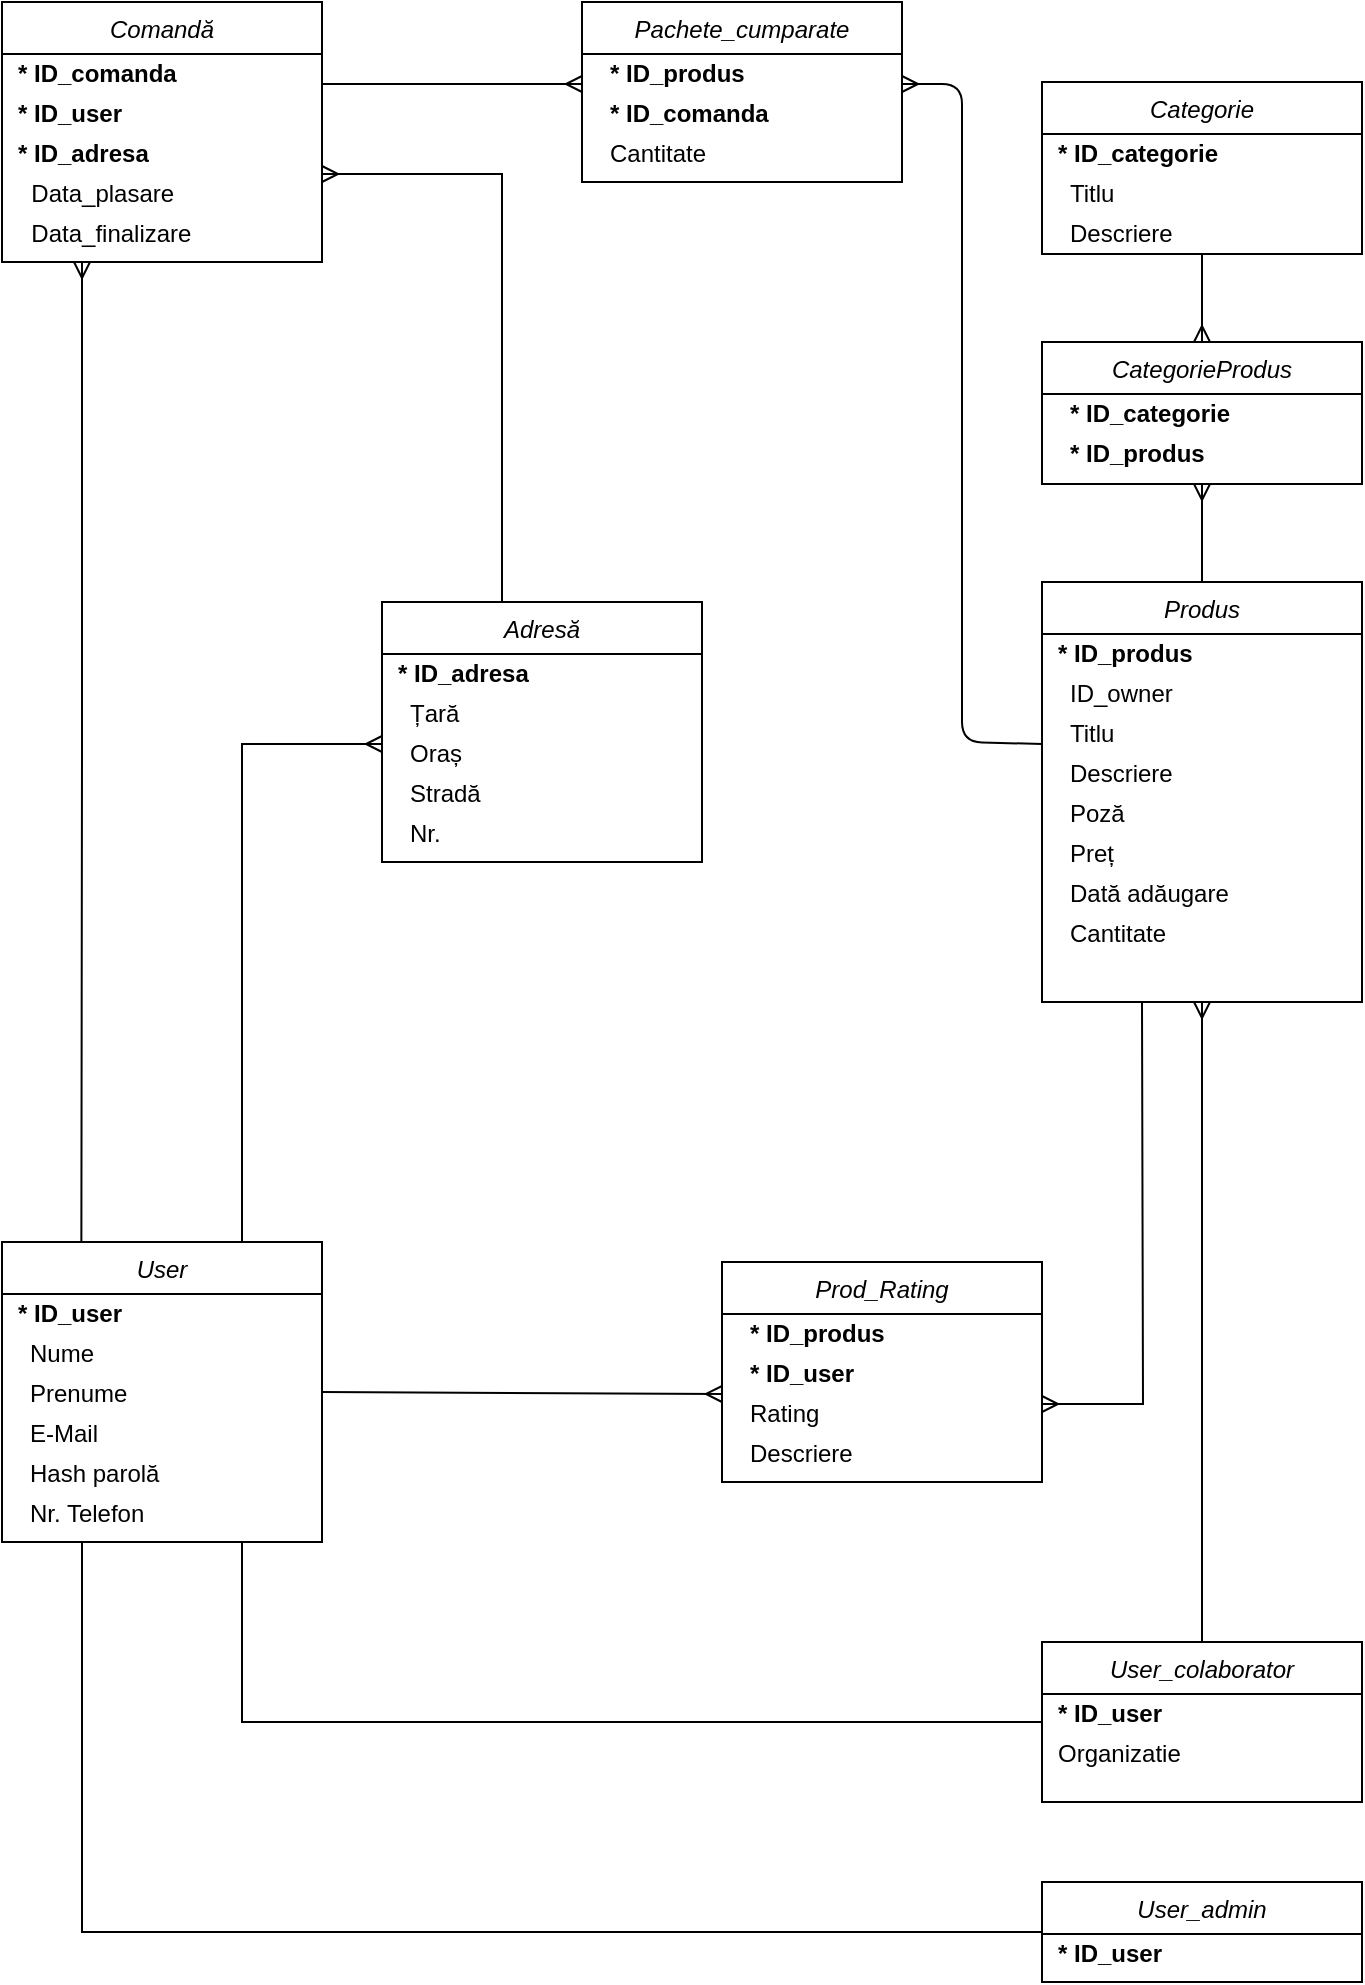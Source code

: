 <mxfile version="13.8.8" type="device"><diagram id="C5RBs43oDa-KdzZeNtuy" name="Page-1"><mxGraphModel dx="1286" dy="662" grid="1" gridSize="10" guides="1" tooltips="1" connect="1" arrows="1" fold="1" page="1" pageScale="1" pageWidth="827" pageHeight="1169" math="0" shadow="0"><root><mxCell id="WIyWlLk6GJQsqaUBKTNV-0"/><mxCell id="WIyWlLk6GJQsqaUBKTNV-1" parent="WIyWlLk6GJQsqaUBKTNV-0"/><mxCell id="U5Rbu05Y3l5W-2zRt4SI-38" style="edgeStyle=orthogonalEdgeStyle;rounded=0;orthogonalLoop=1;jettySize=auto;html=1;exitX=0.25;exitY=1;exitDx=0;exitDy=0;startArrow=none;startFill=0;endArrow=none;endFill=0;strokeColor=#000000;entryX=0;entryY=0.5;entryDx=0;entryDy=0;" edge="1" parent="WIyWlLk6GJQsqaUBKTNV-1" source="zkfFHV4jXpPFQw0GAbJ--0" target="U5Rbu05Y3l5W-2zRt4SI-18"><mxGeometry relative="1" as="geometry"><mxPoint x="199.69" y="1000" as="targetPoint"/></mxGeometry></mxCell><mxCell id="U5Rbu05Y3l5W-2zRt4SI-43" style="edgeStyle=orthogonalEdgeStyle;rounded=0;orthogonalLoop=1;jettySize=auto;html=1;exitX=0.75;exitY=0;exitDx=0;exitDy=0;entryX=0;entryY=0.25;entryDx=0;entryDy=0;startArrow=none;startFill=0;endArrow=ERmany;endFill=0;strokeColor=#000000;" edge="1" parent="WIyWlLk6GJQsqaUBKTNV-1" source="zkfFHV4jXpPFQw0GAbJ--0" target="4s-tZ2UFt2kNcWh4OtlA-17"><mxGeometry relative="1" as="geometry"/></mxCell><mxCell id="zkfFHV4jXpPFQw0GAbJ--0" value="User" style="swimlane;fontStyle=2;align=center;verticalAlign=top;childLayout=stackLayout;horizontal=1;startSize=26;horizontalStack=0;resizeParent=1;resizeLast=0;collapsible=1;marginBottom=0;rounded=0;shadow=0;strokeWidth=1;" parent="WIyWlLk6GJQsqaUBKTNV-1" vertex="1"><mxGeometry x="40" y="660" width="160" height="150" as="geometry"><mxRectangle x="230" y="140" width="160" height="26" as="alternateBounds"/></mxGeometry></mxCell><mxCell id="4s-tZ2UFt2kNcWh4OtlA-9" value="&lt;div align=&quot;left&quot;&gt;&lt;b&gt;* ID_user&lt;/b&gt;&lt;/div&gt;" style="text;html=1;strokeColor=none;fillColor=none;align=left;verticalAlign=middle;whiteSpace=wrap;rounded=0;spacingLeft=6;" parent="zkfFHV4jXpPFQw0GAbJ--0" vertex="1"><mxGeometry y="26" width="160" height="20" as="geometry"/></mxCell><mxCell id="4s-tZ2UFt2kNcWh4OtlA-20" value="Nume" style="text;strokeColor=none;fillColor=none;align=left;verticalAlign=middle;rounded=0;perimeterSpacing=0;whiteSpace=wrap;html=1;spacingTop=0;spacingLeft=12;" parent="zkfFHV4jXpPFQw0GAbJ--0" vertex="1"><mxGeometry y="46" width="160" height="20" as="geometry"/></mxCell><mxCell id="4s-tZ2UFt2kNcWh4OtlA-10" value="Prenume" style="text;strokeColor=none;fillColor=none;align=left;verticalAlign=middle;rounded=0;perimeterSpacing=0;whiteSpace=wrap;html=1;spacingTop=0;spacingLeft=12;" parent="zkfFHV4jXpPFQw0GAbJ--0" vertex="1"><mxGeometry y="66" width="160" height="20" as="geometry"/></mxCell><mxCell id="4s-tZ2UFt2kNcWh4OtlA-11" value="E-Mail" style="text;strokeColor=none;fillColor=none;align=left;verticalAlign=middle;rounded=0;perimeterSpacing=0;whiteSpace=wrap;html=1;spacingTop=0;spacingLeft=12;" parent="zkfFHV4jXpPFQw0GAbJ--0" vertex="1"><mxGeometry y="86" width="160" height="20" as="geometry"/></mxCell><mxCell id="4s-tZ2UFt2kNcWh4OtlA-23" value="Hash parolă" style="text;strokeColor=none;fillColor=none;align=left;verticalAlign=middle;rounded=0;perimeterSpacing=0;whiteSpace=wrap;html=1;spacingTop=0;spacingLeft=12;" parent="zkfFHV4jXpPFQw0GAbJ--0" vertex="1"><mxGeometry y="106" width="160" height="20" as="geometry"/></mxCell><mxCell id="4s-tZ2UFt2kNcWh4OtlA-12" value="Nr. Telefon" style="text;strokeColor=none;fillColor=none;align=left;verticalAlign=middle;rounded=0;perimeterSpacing=0;whiteSpace=wrap;html=1;spacingTop=0;spacingLeft=12;" parent="zkfFHV4jXpPFQw0GAbJ--0" vertex="1"><mxGeometry y="126" width="160" height="20" as="geometry"/></mxCell><mxCell id="Nmo1Qx8wmLVftthDTUEi-4" value="Categorie" style="swimlane;fontStyle=2;align=center;verticalAlign=top;childLayout=stackLayout;horizontal=1;startSize=26;horizontalStack=0;resizeParent=1;resizeLast=0;collapsible=1;marginBottom=0;rounded=0;shadow=0;strokeWidth=1;" parent="WIyWlLk6GJQsqaUBKTNV-1" vertex="1"><mxGeometry x="560" y="80" width="160" height="86" as="geometry"><mxRectangle x="230" y="140" width="160" height="26" as="alternateBounds"/></mxGeometry></mxCell><mxCell id="4s-tZ2UFt2kNcWh4OtlA-34" value="&lt;div align=&quot;left&quot;&gt;&lt;b&gt;* ID_categorie&lt;/b&gt;&lt;/div&gt;" style="text;html=1;strokeColor=none;fillColor=none;align=left;verticalAlign=middle;whiteSpace=wrap;rounded=0;spacingLeft=6;" parent="Nmo1Qx8wmLVftthDTUEi-4" vertex="1"><mxGeometry y="26" width="160" height="20" as="geometry"/></mxCell><mxCell id="4s-tZ2UFt2kNcWh4OtlA-35" value="Titlu" style="text;strokeColor=none;fillColor=none;align=left;verticalAlign=middle;rounded=0;perimeterSpacing=0;whiteSpace=wrap;html=1;spacingTop=0;spacingLeft=12;" parent="Nmo1Qx8wmLVftthDTUEi-4" vertex="1"><mxGeometry y="46" width="160" height="20" as="geometry"/></mxCell><mxCell id="4s-tZ2UFt2kNcWh4OtlA-36" value="Descriere" style="text;strokeColor=none;fillColor=none;align=left;verticalAlign=middle;rounded=0;perimeterSpacing=0;whiteSpace=wrap;html=1;spacingTop=0;spacingLeft=12;" parent="Nmo1Qx8wmLVftthDTUEi-4" vertex="1"><mxGeometry y="66" width="160" height="20" as="geometry"/></mxCell><mxCell id="Nmo1Qx8wmLVftthDTUEi-5" value="Produs" style="swimlane;fontStyle=2;align=center;verticalAlign=top;childLayout=stackLayout;horizontal=1;startSize=26;horizontalStack=0;resizeParent=1;resizeLast=0;collapsible=1;marginBottom=0;rounded=0;shadow=0;strokeWidth=1;" parent="WIyWlLk6GJQsqaUBKTNV-1" vertex="1"><mxGeometry x="560" y="330" width="160" height="210" as="geometry"><mxRectangle x="230" y="140" width="160" height="26" as="alternateBounds"/></mxGeometry></mxCell><mxCell id="4s-tZ2UFt2kNcWh4OtlA-1" value="&lt;div align=&quot;left&quot;&gt;&lt;b&gt;* ID_produs&lt;/b&gt;&lt;/div&gt;" style="text;html=1;strokeColor=none;fillColor=none;align=left;verticalAlign=middle;whiteSpace=wrap;rounded=0;spacingLeft=6;" parent="Nmo1Qx8wmLVftthDTUEi-5" vertex="1"><mxGeometry y="26" width="160" height="20" as="geometry"/></mxCell><mxCell id="4s-tZ2UFt2kNcWh4OtlA-32" value="ID_owner" style="text;strokeColor=none;fillColor=none;align=left;verticalAlign=middle;rounded=0;perimeterSpacing=0;whiteSpace=wrap;html=1;spacingTop=0;spacingLeft=12;" parent="Nmo1Qx8wmLVftthDTUEi-5" vertex="1"><mxGeometry y="46" width="160" height="20" as="geometry"/></mxCell><mxCell id="4s-tZ2UFt2kNcWh4OtlA-2" value="Titlu" style="text;strokeColor=none;fillColor=none;align=left;verticalAlign=middle;rounded=0;perimeterSpacing=0;whiteSpace=wrap;html=1;spacingTop=0;spacingLeft=12;" parent="Nmo1Qx8wmLVftthDTUEi-5" vertex="1"><mxGeometry y="66" width="160" height="20" as="geometry"/></mxCell><mxCell id="4s-tZ2UFt2kNcWh4OtlA-3" value="Descriere" style="text;strokeColor=none;fillColor=none;align=left;verticalAlign=middle;rounded=0;perimeterSpacing=0;whiteSpace=wrap;html=1;spacingTop=0;spacingLeft=12;" parent="Nmo1Qx8wmLVftthDTUEi-5" vertex="1"><mxGeometry y="86" width="160" height="20" as="geometry"/></mxCell><mxCell id="4s-tZ2UFt2kNcWh4OtlA-4" value="Poză" style="text;strokeColor=none;fillColor=none;align=left;verticalAlign=middle;rounded=0;perimeterSpacing=0;whiteSpace=wrap;html=1;spacingTop=0;spacingLeft=12;" parent="Nmo1Qx8wmLVftthDTUEi-5" vertex="1"><mxGeometry y="106" width="160" height="20" as="geometry"/></mxCell><mxCell id="4s-tZ2UFt2kNcWh4OtlA-42" value="Preț" style="text;strokeColor=none;fillColor=none;align=left;verticalAlign=middle;rounded=0;perimeterSpacing=0;whiteSpace=wrap;html=1;spacingTop=0;spacingLeft=12;" parent="Nmo1Qx8wmLVftthDTUEi-5" vertex="1"><mxGeometry y="126" width="160" height="20" as="geometry"/></mxCell><mxCell id="4s-tZ2UFt2kNcWh4OtlA-43" value="Dată adăugare" style="text;strokeColor=none;fillColor=none;align=left;verticalAlign=middle;rounded=0;perimeterSpacing=0;whiteSpace=wrap;html=1;spacingTop=0;spacingLeft=12;" parent="Nmo1Qx8wmLVftthDTUEi-5" vertex="1"><mxGeometry y="146" width="160" height="20" as="geometry"/></mxCell><mxCell id="U5Rbu05Y3l5W-2zRt4SI-44" value="Cantitate" style="text;strokeColor=none;fillColor=none;align=left;verticalAlign=middle;rounded=0;perimeterSpacing=0;whiteSpace=wrap;html=1;spacingTop=0;spacingLeft=12;" vertex="1" parent="Nmo1Qx8wmLVftthDTUEi-5"><mxGeometry y="166" width="160" height="20" as="geometry"/></mxCell><mxCell id="Nmo1Qx8wmLVftthDTUEi-6" value="CategorieProdus" style="swimlane;fontStyle=2;align=center;verticalAlign=top;childLayout=stackLayout;horizontal=1;startSize=26;horizontalStack=0;resizeParent=1;resizeLast=0;collapsible=1;marginBottom=0;rounded=0;shadow=0;strokeWidth=1;" parent="WIyWlLk6GJQsqaUBKTNV-1" vertex="1"><mxGeometry x="560" y="210" width="160" height="71" as="geometry"><mxRectangle x="230" y="140" width="160" height="26" as="alternateBounds"/></mxGeometry></mxCell><mxCell id="U5Rbu05Y3l5W-2zRt4SI-3" value="&lt;b&gt;* ID_categorie&lt;/b&gt;" style="text;strokeColor=none;fillColor=none;align=left;verticalAlign=middle;rounded=0;perimeterSpacing=0;whiteSpace=wrap;html=1;spacingTop=0;spacingLeft=12;" vertex="1" parent="Nmo1Qx8wmLVftthDTUEi-6"><mxGeometry y="26" width="160" height="20" as="geometry"/></mxCell><mxCell id="U5Rbu05Y3l5W-2zRt4SI-6" value="* ID_produs" style="text;strokeColor=none;fillColor=none;align=left;verticalAlign=middle;rounded=0;perimeterSpacing=0;whiteSpace=wrap;html=1;spacingTop=0;spacingLeft=12;fontStyle=1" vertex="1" parent="Nmo1Qx8wmLVftthDTUEi-6"><mxGeometry y="46" width="160" height="20" as="geometry"/></mxCell><mxCell id="Nmo1Qx8wmLVftthDTUEi-10" value="" style="endArrow=none;html=1;startArrow=ERmany;startFill=0;entryX=0;entryY=0.75;entryDx=0;entryDy=0;exitX=1;exitY=0.75;exitDx=0;exitDy=0;" parent="WIyWlLk6GJQsqaUBKTNV-1" source="4s-tZ2UFt2kNcWh4OtlA-38" target="4s-tZ2UFt2kNcWh4OtlA-2" edge="1"><mxGeometry width="50" height="50" relative="1" as="geometry"><mxPoint x="520" y="116" as="sourcePoint"/><mxPoint x="540" y="405" as="targetPoint"/><Array as="points"><mxPoint x="520" y="81"/><mxPoint x="520" y="410"/></Array></mxGeometry></mxCell><mxCell id="Nmo1Qx8wmLVftthDTUEi-11" value="" style="endArrow=ERmany;html=1;startArrow=none;startFill=0;entryX=0.5;entryY=1;entryDx=0;entryDy=0;exitX=0.5;exitY=0;exitDx=0;exitDy=0;endFill=0;" parent="WIyWlLk6GJQsqaUBKTNV-1" source="Nmo1Qx8wmLVftthDTUEi-5" target="Nmo1Qx8wmLVftthDTUEi-6" edge="1"><mxGeometry width="50" height="50" relative="1" as="geometry"><mxPoint x="760" y="410" as="sourcePoint"/><mxPoint x="750" y="410" as="targetPoint"/></mxGeometry></mxCell><mxCell id="Nmo1Qx8wmLVftthDTUEi-12" value="" style="endArrow=ERmany;html=1;exitX=0.5;exitY=1;exitDx=0;exitDy=0;endFill=0;entryX=0.5;entryY=0;entryDx=0;entryDy=0;" parent="WIyWlLk6GJQsqaUBKTNV-1" source="Nmo1Qx8wmLVftthDTUEi-4" target="Nmo1Qx8wmLVftthDTUEi-6" edge="1"><mxGeometry width="50" height="50" relative="1" as="geometry"><mxPoint x="650" y="230" as="sourcePoint"/><mxPoint x="650" y="130" as="targetPoint"/></mxGeometry></mxCell><mxCell id="Nmo1Qx8wmLVftthDTUEi-14" value="" style="endArrow=ERmany;html=1;entryX=0.5;entryY=1;entryDx=0;entryDy=0;endFill=0;exitX=0.5;exitY=0;exitDx=0;exitDy=0;" parent="WIyWlLk6GJQsqaUBKTNV-1" source="U5Rbu05Y3l5W-2zRt4SI-8" target="Nmo1Qx8wmLVftthDTUEi-5" edge="1"><mxGeometry width="50" height="50" relative="1" as="geometry"><mxPoint x="630" y="760" as="sourcePoint"/><mxPoint x="780" y="585" as="targetPoint"/><Array as="points"><mxPoint x="640" y="660"/></Array></mxGeometry></mxCell><mxCell id="Nmo1Qx8wmLVftthDTUEi-15" value="Prod_Rating" style="swimlane;fontStyle=2;align=center;verticalAlign=top;childLayout=stackLayout;horizontal=1;startSize=26;horizontalStack=0;resizeParent=1;resizeLast=0;collapsible=1;marginBottom=0;rounded=0;shadow=0;strokeWidth=1;" parent="WIyWlLk6GJQsqaUBKTNV-1" vertex="1"><mxGeometry x="400" y="670" width="160" height="110" as="geometry"><mxRectangle x="230" y="140" width="160" height="26" as="alternateBounds"/></mxGeometry></mxCell><mxCell id="4s-tZ2UFt2kNcWh4OtlA-7" value="&lt;b&gt;* ID_produs&lt;/b&gt;" style="text;strokeColor=none;fillColor=none;align=left;verticalAlign=middle;rounded=0;perimeterSpacing=0;whiteSpace=wrap;html=1;spacingTop=0;spacingLeft=12;" parent="Nmo1Qx8wmLVftthDTUEi-15" vertex="1"><mxGeometry y="26" width="160" height="20" as="geometry"/></mxCell><mxCell id="U5Rbu05Y3l5W-2zRt4SI-2" value="&lt;b&gt;* ID_user&lt;/b&gt;" style="text;strokeColor=none;fillColor=none;align=left;verticalAlign=middle;rounded=0;perimeterSpacing=0;whiteSpace=wrap;html=1;spacingTop=0;spacingLeft=12;" vertex="1" parent="Nmo1Qx8wmLVftthDTUEi-15"><mxGeometry y="46" width="160" height="20" as="geometry"/></mxCell><mxCell id="4s-tZ2UFt2kNcWh4OtlA-8" value="Rating" style="text;strokeColor=none;fillColor=none;align=left;verticalAlign=middle;rounded=0;perimeterSpacing=0;whiteSpace=wrap;html=1;spacingTop=0;spacingLeft=12;" parent="Nmo1Qx8wmLVftthDTUEi-15" vertex="1"><mxGeometry y="66" width="160" height="20" as="geometry"/></mxCell><mxCell id="U5Rbu05Y3l5W-2zRt4SI-1" value="Descriere" style="text;strokeColor=none;fillColor=none;align=left;verticalAlign=middle;rounded=0;perimeterSpacing=0;whiteSpace=wrap;html=1;spacingTop=0;spacingLeft=12;" vertex="1" parent="Nmo1Qx8wmLVftthDTUEi-15"><mxGeometry y="86" width="160" height="20" as="geometry"/></mxCell><mxCell id="Nmo1Qx8wmLVftthDTUEi-17" value="" style="endArrow=ERmany;html=1;exitX=1;exitY=0.5;exitDx=0;exitDy=0;entryX=0;entryY=0;entryDx=0;entryDy=0;endFill=0;" parent="WIyWlLk6GJQsqaUBKTNV-1" source="zkfFHV4jXpPFQw0GAbJ--0" target="4s-tZ2UFt2kNcWh4OtlA-8" edge="1"><mxGeometry width="50" height="50" relative="1" as="geometry"><mxPoint x="250" y="722.5" as="sourcePoint"/><mxPoint x="420" y="715" as="targetPoint"/><Array as="points"/></mxGeometry></mxCell><mxCell id="U5Rbu05Y3l5W-2zRt4SI-41" style="edgeStyle=orthogonalEdgeStyle;rounded=0;orthogonalLoop=1;jettySize=auto;html=1;exitX=0.25;exitY=1;exitDx=0;exitDy=0;startArrow=ERmany;startFill=0;endArrow=none;endFill=0;strokeColor=#000000;" edge="1" parent="WIyWlLk6GJQsqaUBKTNV-1" source="Nmo1Qx8wmLVftthDTUEi-20"><mxGeometry relative="1" as="geometry"><mxPoint x="79.69" y="660" as="targetPoint"/></mxGeometry></mxCell><mxCell id="Nmo1Qx8wmLVftthDTUEi-20" value="Comandă" style="swimlane;fontStyle=2;align=center;verticalAlign=top;childLayout=stackLayout;horizontal=1;startSize=26;horizontalStack=0;resizeParent=1;resizeLast=0;collapsible=1;marginBottom=0;rounded=0;shadow=0;strokeWidth=1;" parent="WIyWlLk6GJQsqaUBKTNV-1" vertex="1"><mxGeometry x="40" y="40" width="160" height="130" as="geometry"><mxRectangle x="230" y="140" width="160" height="26" as="alternateBounds"/></mxGeometry></mxCell><mxCell id="4s-tZ2UFt2kNcWh4OtlA-22" value="&lt;div align=&quot;left&quot;&gt;&lt;b&gt;* ID_comanda&lt;/b&gt;&lt;/div&gt;" style="text;html=1;strokeColor=none;fillColor=none;align=left;verticalAlign=middle;whiteSpace=wrap;rounded=0;spacingLeft=6;" parent="Nmo1Qx8wmLVftthDTUEi-20" vertex="1"><mxGeometry y="26" width="160" height="20" as="geometry"/></mxCell><mxCell id="U5Rbu05Y3l5W-2zRt4SI-30" value="&lt;div align=&quot;left&quot;&gt;&lt;b&gt;* ID_user&lt;/b&gt;&lt;/div&gt;" style="text;html=1;strokeColor=none;fillColor=none;align=left;verticalAlign=middle;whiteSpace=wrap;rounded=0;spacingLeft=6;" vertex="1" parent="Nmo1Qx8wmLVftthDTUEi-20"><mxGeometry y="46" width="160" height="20" as="geometry"/></mxCell><mxCell id="U5Rbu05Y3l5W-2zRt4SI-31" value="&lt;div align=&quot;left&quot;&gt;&lt;b&gt;* ID_adresa&lt;/b&gt;&lt;/div&gt;" style="text;html=1;strokeColor=none;fillColor=none;align=left;verticalAlign=middle;whiteSpace=wrap;rounded=0;spacingLeft=6;" vertex="1" parent="Nmo1Qx8wmLVftthDTUEi-20"><mxGeometry y="66" width="160" height="20" as="geometry"/></mxCell><mxCell id="U5Rbu05Y3l5W-2zRt4SI-32" value="&lt;div align=&quot;left&quot;&gt;&amp;nbsp; Data_plasare&lt;/div&gt;" style="text;html=1;strokeColor=none;fillColor=none;align=left;verticalAlign=middle;whiteSpace=wrap;rounded=0;spacingLeft=6;" vertex="1" parent="Nmo1Qx8wmLVftthDTUEi-20"><mxGeometry y="86" width="160" height="20" as="geometry"/></mxCell><mxCell id="U5Rbu05Y3l5W-2zRt4SI-33" value="&lt;div align=&quot;left&quot;&gt;&amp;nbsp; Data_finalizare&lt;/div&gt;" style="text;html=1;strokeColor=none;fillColor=none;align=left;verticalAlign=middle;whiteSpace=wrap;rounded=0;spacingLeft=6;" vertex="1" parent="Nmo1Qx8wmLVftthDTUEi-20"><mxGeometry y="106" width="160" height="20" as="geometry"/></mxCell><mxCell id="Nmo1Qx8wmLVftthDTUEi-24" value="Pachete_cumparate" style="swimlane;fontStyle=2;align=center;verticalAlign=top;childLayout=stackLayout;horizontal=1;startSize=26;horizontalStack=0;resizeParent=1;resizeLast=0;collapsible=1;marginBottom=0;rounded=0;shadow=0;strokeWidth=1;" parent="WIyWlLk6GJQsqaUBKTNV-1" vertex="1"><mxGeometry x="330" y="40" width="160" height="90" as="geometry"><mxRectangle x="230" y="140" width="160" height="26" as="alternateBounds"/></mxGeometry></mxCell><mxCell id="4s-tZ2UFt2kNcWh4OtlA-38" value="&lt;b&gt;* ID_produs&lt;/b&gt;" style="text;strokeColor=none;fillColor=none;align=left;verticalAlign=middle;rounded=0;perimeterSpacing=0;whiteSpace=wrap;html=1;spacingTop=0;spacingLeft=12;" parent="Nmo1Qx8wmLVftthDTUEi-24" vertex="1"><mxGeometry y="26" width="160" height="20" as="geometry"/></mxCell><mxCell id="U5Rbu05Y3l5W-2zRt4SI-24" value="&lt;b&gt;* ID_comanda&lt;/b&gt;" style="text;strokeColor=none;fillColor=none;align=left;verticalAlign=middle;rounded=0;perimeterSpacing=0;whiteSpace=wrap;html=1;spacingTop=0;spacingLeft=12;" vertex="1" parent="Nmo1Qx8wmLVftthDTUEi-24"><mxGeometry y="46" width="160" height="20" as="geometry"/></mxCell><mxCell id="U5Rbu05Y3l5W-2zRt4SI-26" value="Cantitate" style="text;strokeColor=none;fillColor=none;align=left;verticalAlign=middle;rounded=0;perimeterSpacing=0;whiteSpace=wrap;html=1;spacingTop=0;spacingLeft=12;" vertex="1" parent="Nmo1Qx8wmLVftthDTUEi-24"><mxGeometry y="66" width="160" height="20" as="geometry"/></mxCell><mxCell id="Nmo1Qx8wmLVftthDTUEi-25" value="" style="endArrow=none;html=1;entryX=1;entryY=0.75;entryDx=0;entryDy=0;exitX=0;exitY=0.75;exitDx=0;exitDy=0;startArrow=ERmany;startFill=0;" parent="WIyWlLk6GJQsqaUBKTNV-1" source="4s-tZ2UFt2kNcWh4OtlA-38" target="4s-tZ2UFt2kNcWh4OtlA-22" edge="1"><mxGeometry width="50" height="50" relative="1" as="geometry"><mxPoint x="250" y="477.5" as="sourcePoint"/><mxPoint x="570" y="477.5" as="targetPoint"/></mxGeometry></mxCell><mxCell id="U5Rbu05Y3l5W-2zRt4SI-42" style="edgeStyle=orthogonalEdgeStyle;rounded=0;orthogonalLoop=1;jettySize=auto;html=1;entryX=1;entryY=1;entryDx=0;entryDy=0;startArrow=none;startFill=0;endArrow=ERmany;endFill=0;strokeColor=#000000;" edge="1" parent="WIyWlLk6GJQsqaUBKTNV-1" source="4s-tZ2UFt2kNcWh4OtlA-14" target="U5Rbu05Y3l5W-2zRt4SI-31"><mxGeometry relative="1" as="geometry"><Array as="points"><mxPoint x="290" y="126"/></Array></mxGeometry></mxCell><mxCell id="4s-tZ2UFt2kNcWh4OtlA-14" value="Adresă" style="swimlane;fontStyle=2;align=center;verticalAlign=top;childLayout=stackLayout;horizontal=1;startSize=26;horizontalStack=0;resizeParent=1;resizeLast=0;collapsible=1;marginBottom=0;rounded=0;shadow=0;strokeWidth=1;" parent="WIyWlLk6GJQsqaUBKTNV-1" vertex="1"><mxGeometry x="230" y="340" width="160" height="130" as="geometry"><mxRectangle x="230" y="140" width="160" height="26" as="alternateBounds"/></mxGeometry></mxCell><mxCell id="4s-tZ2UFt2kNcWh4OtlA-16" value="&lt;div align=&quot;left&quot;&gt;&lt;b&gt;* ID_adresa&lt;/b&gt;&lt;/div&gt;" style="text;html=1;strokeColor=none;fillColor=none;align=left;verticalAlign=middle;whiteSpace=wrap;rounded=0;spacingLeft=6;" parent="4s-tZ2UFt2kNcWh4OtlA-14" vertex="1"><mxGeometry y="26" width="160" height="20" as="geometry"/></mxCell><mxCell id="4s-tZ2UFt2kNcWh4OtlA-0" value="Țară" style="text;strokeColor=none;fillColor=none;align=left;verticalAlign=middle;rounded=0;perimeterSpacing=0;whiteSpace=wrap;html=1;spacingTop=0;spacingLeft=12;" parent="4s-tZ2UFt2kNcWh4OtlA-14" vertex="1"><mxGeometry y="46" width="160" height="20" as="geometry"/></mxCell><mxCell id="4s-tZ2UFt2kNcWh4OtlA-17" value="Oraș" style="text;strokeColor=none;fillColor=none;align=left;verticalAlign=middle;rounded=0;perimeterSpacing=0;whiteSpace=wrap;html=1;spacingTop=0;spacingLeft=12;" parent="4s-tZ2UFt2kNcWh4OtlA-14" vertex="1"><mxGeometry y="66" width="160" height="20" as="geometry"/></mxCell><mxCell id="4s-tZ2UFt2kNcWh4OtlA-18" value="Stradă" style="text;strokeColor=none;fillColor=none;align=left;verticalAlign=middle;rounded=0;perimeterSpacing=0;whiteSpace=wrap;html=1;spacingTop=0;spacingLeft=12;" parent="4s-tZ2UFt2kNcWh4OtlA-14" vertex="1"><mxGeometry y="86" width="160" height="20" as="geometry"/></mxCell><mxCell id="4s-tZ2UFt2kNcWh4OtlA-19" value="Nr." style="text;strokeColor=none;fillColor=none;align=left;verticalAlign=middle;rounded=0;perimeterSpacing=0;whiteSpace=wrap;html=1;spacingTop=0;spacingLeft=12;" parent="4s-tZ2UFt2kNcWh4OtlA-14" vertex="1"><mxGeometry y="106" width="160" height="20" as="geometry"/></mxCell><mxCell id="U5Rbu05Y3l5W-2zRt4SI-40" style="edgeStyle=orthogonalEdgeStyle;rounded=0;orthogonalLoop=1;jettySize=auto;html=1;entryX=0.75;entryY=1;entryDx=0;entryDy=0;startArrow=none;startFill=0;endArrow=none;endFill=0;strokeColor=#000000;" edge="1" parent="WIyWlLk6GJQsqaUBKTNV-1" source="U5Rbu05Y3l5W-2zRt4SI-8" target="zkfFHV4jXpPFQw0GAbJ--0"><mxGeometry relative="1" as="geometry"/></mxCell><mxCell id="U5Rbu05Y3l5W-2zRt4SI-8" value="User_colaborator" style="swimlane;fontStyle=2;align=center;verticalAlign=top;childLayout=stackLayout;horizontal=1;startSize=26;horizontalStack=0;resizeParent=1;resizeLast=0;collapsible=1;marginBottom=0;rounded=0;shadow=0;strokeWidth=1;" vertex="1" parent="WIyWlLk6GJQsqaUBKTNV-1"><mxGeometry x="560" y="860" width="160" height="80" as="geometry"><mxRectangle x="230" y="140" width="160" height="26" as="alternateBounds"/></mxGeometry></mxCell><mxCell id="U5Rbu05Y3l5W-2zRt4SI-9" value="&lt;div align=&quot;left&quot;&gt;&lt;b&gt;* ID_user&lt;/b&gt;&lt;/div&gt;" style="text;html=1;strokeColor=none;fillColor=none;align=left;verticalAlign=middle;whiteSpace=wrap;rounded=0;spacingLeft=6;" vertex="1" parent="U5Rbu05Y3l5W-2zRt4SI-8"><mxGeometry y="26" width="160" height="20" as="geometry"/></mxCell><mxCell id="U5Rbu05Y3l5W-2zRt4SI-16" value="&lt;div align=&quot;left&quot;&gt;Organizatie&lt;/div&gt;" style="text;html=1;strokeColor=none;fillColor=none;align=left;verticalAlign=middle;whiteSpace=wrap;rounded=0;spacingLeft=6;" vertex="1" parent="U5Rbu05Y3l5W-2zRt4SI-8"><mxGeometry y="46" width="160" height="20" as="geometry"/></mxCell><mxCell id="U5Rbu05Y3l5W-2zRt4SI-18" value="User_admin" style="swimlane;fontStyle=2;align=center;verticalAlign=top;childLayout=stackLayout;horizontal=1;startSize=26;horizontalStack=0;resizeParent=1;resizeLast=0;collapsible=1;marginBottom=0;rounded=0;shadow=0;strokeWidth=1;" vertex="1" parent="WIyWlLk6GJQsqaUBKTNV-1"><mxGeometry x="560" y="980" width="160" height="50" as="geometry"><mxRectangle x="230" y="140" width="160" height="26" as="alternateBounds"/></mxGeometry></mxCell><mxCell id="U5Rbu05Y3l5W-2zRt4SI-19" value="&lt;div align=&quot;left&quot;&gt;&lt;b&gt;* ID_user&lt;/b&gt;&lt;/div&gt;" style="text;html=1;strokeColor=none;fillColor=none;align=left;verticalAlign=middle;whiteSpace=wrap;rounded=0;spacingLeft=6;" vertex="1" parent="U5Rbu05Y3l5W-2zRt4SI-18"><mxGeometry y="26" width="160" height="20" as="geometry"/></mxCell><mxCell id="U5Rbu05Y3l5W-2zRt4SI-35" style="edgeStyle=orthogonalEdgeStyle;rounded=0;orthogonalLoop=1;jettySize=auto;html=1;exitX=1;exitY=0.25;exitDx=0;exitDy=0;startArrow=ERmany;startFill=0;endArrow=none;endFill=0;strokeColor=#000000;" edge="1" parent="WIyWlLk6GJQsqaUBKTNV-1" source="4s-tZ2UFt2kNcWh4OtlA-8"><mxGeometry relative="1" as="geometry"><mxPoint x="610" y="540" as="targetPoint"/></mxGeometry></mxCell></root></mxGraphModel></diagram></mxfile>